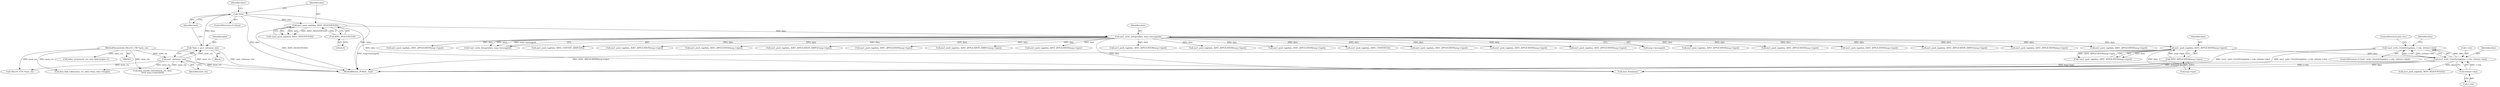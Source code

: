 digraph "0_samba_530d50a1abdcdf4d1775652d4c456c1274d83d8d@API" {
"1001241" [label="(Call,!asn1_write_OctetString(data, r->dn, strlen(r->dn)))"];
"1001242" [label="(Call,asn1_write_OctetString(data, r->dn, strlen(r->dn)))"];
"1001233" [label="(Call,asn1_push_tag(data, ASN1_APPLICATION(msg->type)))"];
"1000129" [label="(Call,asn1_write_Integer(data, msg->messageid))"];
"1000122" [label="(Call,asn1_push_tag(data, ASN1_SEQUENCE(0)))"];
"1000116" [label="(Call,!data)"];
"1000109" [label="(Call,*data = asn1_init(mem_ctx))"];
"1000111" [label="(Call,asn1_init(mem_ctx))"];
"1000106" [label="(MethodParameterIn,TALLOC_CTX *mem_ctx)"];
"1000124" [label="(Call,ASN1_SEQUENCE(0))"];
"1001235" [label="(Call,ASN1_APPLICATION(msg->type))"];
"1001247" [label="(Call,strlen(r->dn))"];
"1000506" [label="(Call,asn1_push_tag(data, ASN1_APPLICATION(msg->type)))"];
"1001414" [label="(Call,asn1_push_tag(data, ASN1_APPLICATION(msg->type)))"];
"1001611" [label="(Call,ldap_encode_control(mem_ctx, data,\n\t\t\t\t\t\t msg->controls[i]))"];
"1001233" [label="(Call,asn1_push_tag(data, ASN1_APPLICATION(msg->type)))"];
"1001235" [label="(Call,ASN1_APPLICATION(msg->type))"];
"1000119" [label="(Identifier,false)"];
"1001646" [label="(Call,data_blob_talloc(mem_ctx, data->data, data->length))"];
"1000112" [label="(Identifier,mem_ctx)"];
"1001496" [label="(Call,asn1_push_tag(data, ASN1_APPLICATION(msg->type)))"];
"1000131" [label="(Call,msg->messageid)"];
"1000309" [label="(Call,asn1_push_tag(data, ASN1_APPLICATION(msg->type)))"];
"1000125" [label="(Literal,0)"];
"1000871" [label="(Call,asn1_push_tag(data, ASN1_APPLICATION(msg->type)))"];
"1000107" [label="(Block,)"];
"1000676" [label="(Call,asn1_push_tag(data, ASN1_APPLICATION(msg->type)))"];
"1000353" [label="(Call,asn1_push_tag(data, ASN1_APPLICATION_SIMPLE(msg->type)))"];
"1001376" [label="(Call,asn1_push_tag(data, ASN1_APPLICATION(msg->type)))"];
"1000109" [label="(Call,*data = asn1_init(mem_ctx))"];
"1001310" [label="(Call,asn1_push_tag(data, ASN1_APPLICATION(msg->type)))"];
"1000110" [label="(Identifier,data)"];
"1000123" [label="(Identifier,data)"];
"1001114" [label="(Call,asn1_push_tag(data, ASN1_APPLICATION(msg->type)))"];
"1001251" [label="(ControlStructure,goto err;)"];
"1000128" [label="(Call,!asn1_write_Integer(data, msg->messageid))"];
"1000195" [label="(Call,asn1_push_tag(data, ASN1_CONTEXT_SIMPLE(0)))"];
"1000379" [label="(Call,asn1_push_tag(data, ASN1_APPLICATION(msg->type)))"];
"1001255" [label="(Identifier,data)"];
"1000644" [label="(Call,asn1_push_tag(data, ASN1_APPLICATION(msg->type)))"];
"1001241" [label="(Call,!asn1_write_OctetString(data, r->dn, strlen(r->dn)))"];
"1001044" [label="(Call,asn1_push_tag(data, ASN1_APPLICATION_SIMPLE(msg->type)))"];
"1000124" [label="(Call,ASN1_SEQUENCE(0))"];
"1001248" [label="(Call,r->dn)"];
"1001254" [label="(Call,asn1_push_tag(data, ASN1_SEQUENCE(0)))"];
"1000839" [label="(Call,asn1_push_tag(data, ASN1_APPLICATION(msg->type)))"];
"1001244" [label="(Call,r->dn)"];
"1001236" [label="(Call,msg->type)"];
"1001234" [label="(Identifier,data)"];
"1001232" [label="(Call,!asn1_push_tag(data, ASN1_APPLICATION(msg->type)))"];
"1000121" [label="(Call,!asn1_push_tag(data, ASN1_SEQUENCE(0)))"];
"1000111" [label="(Call,asn1_init(mem_ctx))"];
"1001342" [label="(Call,asn1_push_tag(data, ASN1_APPLICATION_SIMPLE(msg->type)))"];
"1000129" [label="(Call,asn1_write_Integer(data, msg->messageid))"];
"1001201" [label="(Call,asn1_push_tag(data, ASN1_APPLICATION(msg->type)))"];
"1000106" [label="(MethodParameterIn,TALLOC_CTX *mem_ctx)"];
"1001247" [label="(Call,strlen(r->dn))"];
"1001659" [label="(Call,asn1_free(data))"];
"1001664" [label="(Call,TALLOC_CTX *mem_ctx)"];
"1001242" [label="(Call,asn1_write_OctetString(data, r->dn, strlen(r->dn)))"];
"1001696" [label="(MethodReturn,_PUBLIC_ bool)"];
"1001082" [label="(Call,asn1_push_tag(data, ASN1_APPLICATION(msg->type)))"];
"1000153" [label="(Call,asn1_push_tag(data, ASN1_APPLICATION(msg->type)))"];
"1000115" [label="(ControlStructure,if (!data))"];
"1001671" [label="(Call,talloc_array(mem_ctx, char, blob.length+1))"];
"1001240" [label="(ControlStructure,if (!asn1_write_OctetString(data, r->dn, strlen(r->dn))))"];
"1000130" [label="(Identifier,data)"];
"1001243" [label="(Identifier,data)"];
"1000116" [label="(Call,!data)"];
"1000117" [label="(Identifier,data)"];
"1001012" [label="(Call,asn1_push_tag(data, ASN1_APPLICATION(msg->type)))"];
"1000122" [label="(Call,asn1_push_tag(data, ASN1_SEQUENCE(0)))"];
"1000225" [label="(Call,asn1_push_tag(data, ASN1_CONTEXT(3)))"];
"1001241" -> "1001240"  [label="AST: "];
"1001241" -> "1001242"  [label="CFG: "];
"1001242" -> "1001241"  [label="AST: "];
"1001251" -> "1001241"  [label="CFG: "];
"1001255" -> "1001241"  [label="CFG: "];
"1001241" -> "1001696"  [label="DDG: !asn1_write_OctetString(data, r->dn, strlen(r->dn))"];
"1001241" -> "1001696"  [label="DDG: asn1_write_OctetString(data, r->dn, strlen(r->dn))"];
"1001242" -> "1001241"  [label="DDG: data"];
"1001242" -> "1001241"  [label="DDG: r->dn"];
"1001242" -> "1001241"  [label="DDG: strlen(r->dn)"];
"1001242" -> "1001247"  [label="CFG: "];
"1001243" -> "1001242"  [label="AST: "];
"1001244" -> "1001242"  [label="AST: "];
"1001247" -> "1001242"  [label="AST: "];
"1001242" -> "1001696"  [label="DDG: strlen(r->dn)"];
"1001242" -> "1001696"  [label="DDG: r->dn"];
"1001233" -> "1001242"  [label="DDG: data"];
"1001247" -> "1001242"  [label="DDG: r->dn"];
"1001242" -> "1001254"  [label="DDG: data"];
"1001242" -> "1001659"  [label="DDG: data"];
"1001233" -> "1001232"  [label="AST: "];
"1001233" -> "1001235"  [label="CFG: "];
"1001234" -> "1001233"  [label="AST: "];
"1001235" -> "1001233"  [label="AST: "];
"1001232" -> "1001233"  [label="CFG: "];
"1001233" -> "1001696"  [label="DDG: ASN1_APPLICATION(msg->type)"];
"1001233" -> "1001232"  [label="DDG: data"];
"1001233" -> "1001232"  [label="DDG: ASN1_APPLICATION(msg->type)"];
"1000129" -> "1001233"  [label="DDG: data"];
"1001235" -> "1001233"  [label="DDG: msg->type"];
"1001233" -> "1001659"  [label="DDG: data"];
"1000129" -> "1000128"  [label="AST: "];
"1000129" -> "1000131"  [label="CFG: "];
"1000130" -> "1000129"  [label="AST: "];
"1000131" -> "1000129"  [label="AST: "];
"1000128" -> "1000129"  [label="CFG: "];
"1000129" -> "1001696"  [label="DDG: msg->messageid"];
"1000129" -> "1000128"  [label="DDG: data"];
"1000129" -> "1000128"  [label="DDG: msg->messageid"];
"1000122" -> "1000129"  [label="DDG: data"];
"1000129" -> "1000153"  [label="DDG: data"];
"1000129" -> "1000195"  [label="DDG: data"];
"1000129" -> "1000225"  [label="DDG: data"];
"1000129" -> "1000309"  [label="DDG: data"];
"1000129" -> "1000353"  [label="DDG: data"];
"1000129" -> "1000379"  [label="DDG: data"];
"1000129" -> "1000506"  [label="DDG: data"];
"1000129" -> "1000644"  [label="DDG: data"];
"1000129" -> "1000676"  [label="DDG: data"];
"1000129" -> "1000839"  [label="DDG: data"];
"1000129" -> "1000871"  [label="DDG: data"];
"1000129" -> "1001012"  [label="DDG: data"];
"1000129" -> "1001044"  [label="DDG: data"];
"1000129" -> "1001082"  [label="DDG: data"];
"1000129" -> "1001114"  [label="DDG: data"];
"1000129" -> "1001201"  [label="DDG: data"];
"1000129" -> "1001310"  [label="DDG: data"];
"1000129" -> "1001342"  [label="DDG: data"];
"1000129" -> "1001376"  [label="DDG: data"];
"1000129" -> "1001414"  [label="DDG: data"];
"1000129" -> "1001496"  [label="DDG: data"];
"1000129" -> "1001659"  [label="DDG: data"];
"1000122" -> "1000121"  [label="AST: "];
"1000122" -> "1000124"  [label="CFG: "];
"1000123" -> "1000122"  [label="AST: "];
"1000124" -> "1000122"  [label="AST: "];
"1000121" -> "1000122"  [label="CFG: "];
"1000122" -> "1001696"  [label="DDG: ASN1_SEQUENCE(0)"];
"1000122" -> "1000121"  [label="DDG: data"];
"1000122" -> "1000121"  [label="DDG: ASN1_SEQUENCE(0)"];
"1000116" -> "1000122"  [label="DDG: data"];
"1000124" -> "1000122"  [label="DDG: 0"];
"1000122" -> "1001659"  [label="DDG: data"];
"1000116" -> "1000115"  [label="AST: "];
"1000116" -> "1000117"  [label="CFG: "];
"1000117" -> "1000116"  [label="AST: "];
"1000119" -> "1000116"  [label="CFG: "];
"1000123" -> "1000116"  [label="CFG: "];
"1000116" -> "1001696"  [label="DDG: data"];
"1000116" -> "1001696"  [label="DDG: !data"];
"1000109" -> "1000116"  [label="DDG: data"];
"1000109" -> "1000107"  [label="AST: "];
"1000109" -> "1000111"  [label="CFG: "];
"1000110" -> "1000109"  [label="AST: "];
"1000111" -> "1000109"  [label="AST: "];
"1000117" -> "1000109"  [label="CFG: "];
"1000109" -> "1001696"  [label="DDG: asn1_init(mem_ctx)"];
"1000111" -> "1000109"  [label="DDG: mem_ctx"];
"1000111" -> "1000112"  [label="CFG: "];
"1000112" -> "1000111"  [label="AST: "];
"1000111" -> "1001696"  [label="DDG: mem_ctx"];
"1000106" -> "1000111"  [label="DDG: mem_ctx"];
"1000111" -> "1001611"  [label="DDG: mem_ctx"];
"1000111" -> "1001646"  [label="DDG: mem_ctx"];
"1000111" -> "1001664"  [label="DDG: mem_ctx"];
"1000106" -> "1000103"  [label="AST: "];
"1000106" -> "1001696"  [label="DDG: mem_ctx"];
"1000106" -> "1001611"  [label="DDG: mem_ctx"];
"1000106" -> "1001646"  [label="DDG: mem_ctx"];
"1000106" -> "1001664"  [label="DDG: mem_ctx"];
"1000106" -> "1001671"  [label="DDG: mem_ctx"];
"1000124" -> "1000125"  [label="CFG: "];
"1000125" -> "1000124"  [label="AST: "];
"1001235" -> "1001236"  [label="CFG: "];
"1001236" -> "1001235"  [label="AST: "];
"1001235" -> "1001696"  [label="DDG: msg->type"];
"1001247" -> "1001248"  [label="CFG: "];
"1001248" -> "1001247"  [label="AST: "];
}
